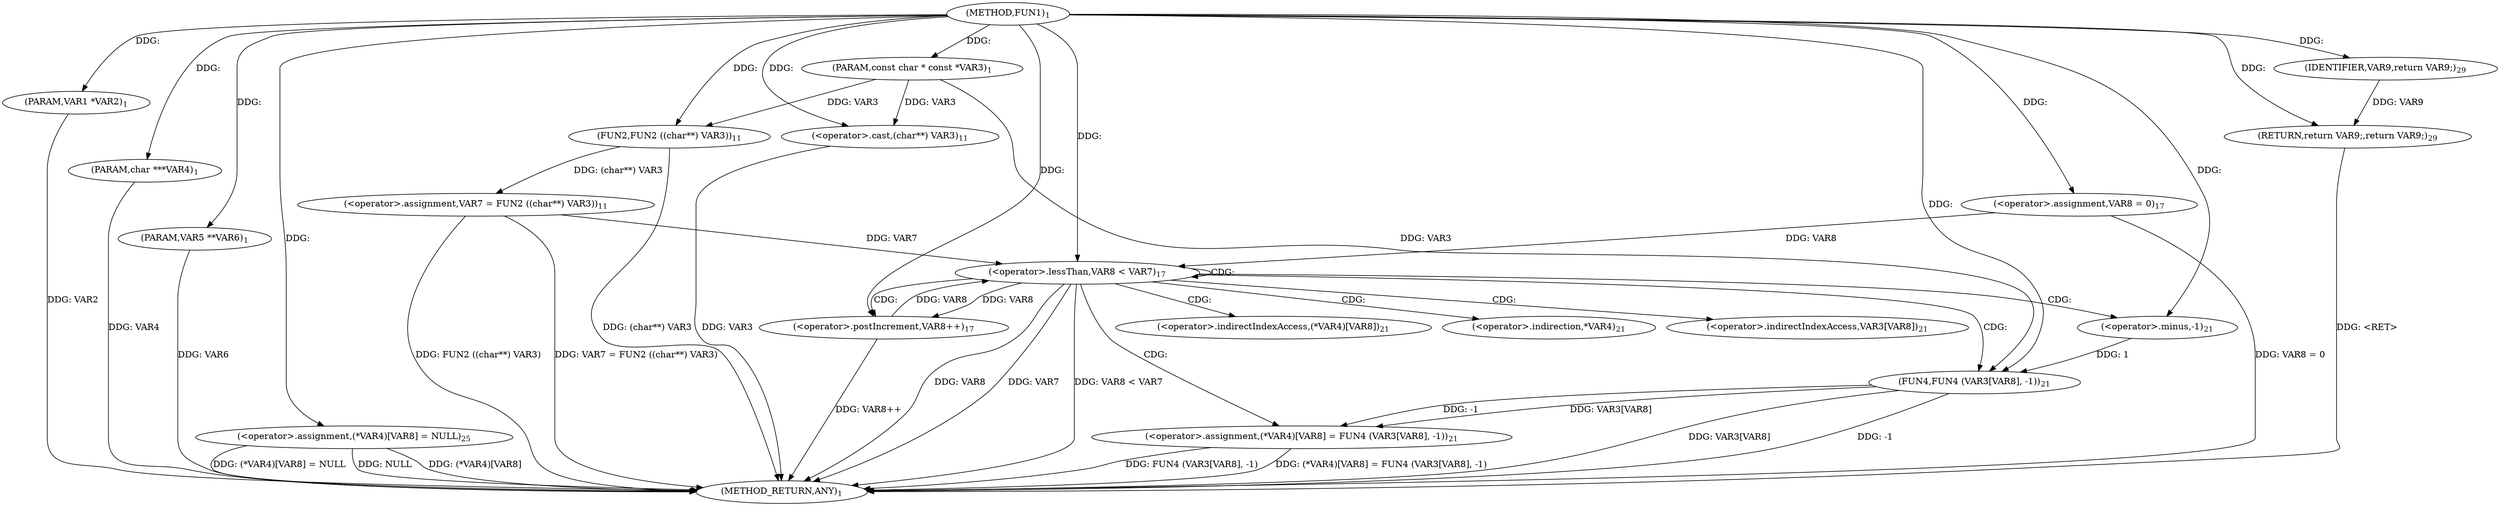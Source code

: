 digraph "FUN1" {  
"8" [label = <(METHOD,FUN1)<SUB>1</SUB>> ]
"52" [label = <(METHOD_RETURN,ANY)<SUB>1</SUB>> ]
"9" [label = <(PARAM,VAR1 *VAR2)<SUB>1</SUB>> ]
"10" [label = <(PARAM,const char * const *VAR3)<SUB>1</SUB>> ]
"11" [label = <(PARAM,char ***VAR4)<SUB>1</SUB>> ]
"12" [label = <(PARAM,VAR5 **VAR6)<SUB>1</SUB>> ]
"16" [label = <(&lt;operator&gt;.assignment,VAR7 = FUN2 ((char**) VAR3))<SUB>11</SUB>> ]
"44" [label = <(&lt;operator&gt;.assignment,(*VAR4)[VAR8] = NULL)<SUB>25</SUB>> ]
"50" [label = <(RETURN,return VAR9;,return VAR9;)<SUB>29</SUB>> ]
"27" [label = <(&lt;operator&gt;.lessThan,VAR8 &lt; VAR7)<SUB>17</SUB>> ]
"30" [label = <(&lt;operator&gt;.postIncrement,VAR8++)<SUB>17</SUB>> ]
"51" [label = <(IDENTIFIER,VAR9,return VAR9;)<SUB>29</SUB>> ]
"18" [label = <(FUN2,FUN2 ((char**) VAR3))<SUB>11</SUB>> ]
"24" [label = <(&lt;operator&gt;.assignment,VAR8 = 0)<SUB>17</SUB>> ]
"33" [label = <(&lt;operator&gt;.assignment,(*VAR4)[VAR8] = FUN4 (VAR3[VAR8], -1))<SUB>21</SUB>> ]
"19" [label = <(&lt;operator&gt;.cast,(char**) VAR3)<SUB>11</SUB>> ]
"38" [label = <(FUN4,FUN4 (VAR3[VAR8], -1))<SUB>21</SUB>> ]
"42" [label = <(&lt;operator&gt;.minus,-1)<SUB>21</SUB>> ]
"34" [label = <(&lt;operator&gt;.indirectIndexAccess,(*VAR4)[VAR8])<SUB>21</SUB>> ]
"35" [label = <(&lt;operator&gt;.indirection,*VAR4)<SUB>21</SUB>> ]
"39" [label = <(&lt;operator&gt;.indirectIndexAccess,VAR3[VAR8])<SUB>21</SUB>> ]
  "50" -> "52"  [ label = "DDG: &lt;RET&gt;"] 
  "9" -> "52"  [ label = "DDG: VAR2"] 
  "11" -> "52"  [ label = "DDG: VAR4"] 
  "12" -> "52"  [ label = "DDG: VAR6"] 
  "19" -> "52"  [ label = "DDG: VAR3"] 
  "18" -> "52"  [ label = "DDG: (char**) VAR3"] 
  "16" -> "52"  [ label = "DDG: FUN2 ((char**) VAR3)"] 
  "16" -> "52"  [ label = "DDG: VAR7 = FUN2 ((char**) VAR3)"] 
  "24" -> "52"  [ label = "DDG: VAR8 = 0"] 
  "27" -> "52"  [ label = "DDG: VAR8"] 
  "27" -> "52"  [ label = "DDG: VAR7"] 
  "27" -> "52"  [ label = "DDG: VAR8 &lt; VAR7"] 
  "44" -> "52"  [ label = "DDG: (*VAR4)[VAR8]"] 
  "44" -> "52"  [ label = "DDG: (*VAR4)[VAR8] = NULL"] 
  "38" -> "52"  [ label = "DDG: VAR3[VAR8]"] 
  "38" -> "52"  [ label = "DDG: -1"] 
  "33" -> "52"  [ label = "DDG: FUN4 (VAR3[VAR8], -1)"] 
  "33" -> "52"  [ label = "DDG: (*VAR4)[VAR8] = FUN4 (VAR3[VAR8], -1)"] 
  "30" -> "52"  [ label = "DDG: VAR8++"] 
  "44" -> "52"  [ label = "DDG: NULL"] 
  "8" -> "9"  [ label = "DDG: "] 
  "8" -> "10"  [ label = "DDG: "] 
  "8" -> "11"  [ label = "DDG: "] 
  "8" -> "12"  [ label = "DDG: "] 
  "18" -> "16"  [ label = "DDG: (char**) VAR3"] 
  "8" -> "44"  [ label = "DDG: "] 
  "51" -> "50"  [ label = "DDG: VAR9"] 
  "8" -> "50"  [ label = "DDG: "] 
  "8" -> "51"  [ label = "DDG: "] 
  "10" -> "18"  [ label = "DDG: VAR3"] 
  "8" -> "18"  [ label = "DDG: "] 
  "8" -> "24"  [ label = "DDG: "] 
  "24" -> "27"  [ label = "DDG: VAR8"] 
  "30" -> "27"  [ label = "DDG: VAR8"] 
  "8" -> "27"  [ label = "DDG: "] 
  "16" -> "27"  [ label = "DDG: VAR7"] 
  "27" -> "30"  [ label = "DDG: VAR8"] 
  "8" -> "30"  [ label = "DDG: "] 
  "38" -> "33"  [ label = "DDG: VAR3[VAR8]"] 
  "38" -> "33"  [ label = "DDG: -1"] 
  "10" -> "19"  [ label = "DDG: VAR3"] 
  "8" -> "19"  [ label = "DDG: "] 
  "10" -> "38"  [ label = "DDG: VAR3"] 
  "8" -> "38"  [ label = "DDG: "] 
  "42" -> "38"  [ label = "DDG: 1"] 
  "8" -> "42"  [ label = "DDG: "] 
  "27" -> "30"  [ label = "CDG: "] 
  "27" -> "34"  [ label = "CDG: "] 
  "27" -> "33"  [ label = "CDG: "] 
  "27" -> "42"  [ label = "CDG: "] 
  "27" -> "35"  [ label = "CDG: "] 
  "27" -> "38"  [ label = "CDG: "] 
  "27" -> "39"  [ label = "CDG: "] 
  "27" -> "27"  [ label = "CDG: "] 
}
